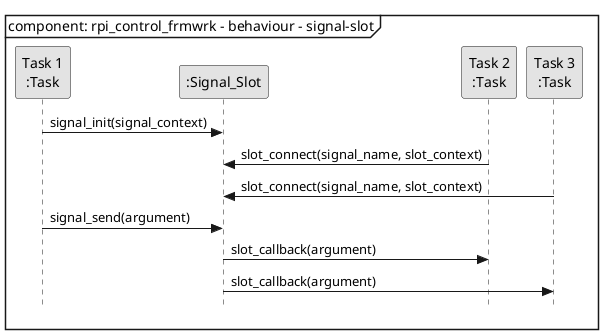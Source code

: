 @startuml rpi_control_frmwrk_diagram_sequence_signal_slot

skinparam monochrome true
skinparam linetype ortho
skinparam style strictuml

mainframe component: rpi_control_frmwrk - behaviour - signal-slot

participant task1 as "Task 1\n:Task"
participant signal_slot as ":Signal_Slot"
participant task2 as "Task 2\n:Task"
participant task3 as "Task 3\n:Task"

task1 -> signal_slot : signal_init(signal_context)
task2 -> signal_slot : slot_connect(signal_name, slot_context)
task3 -> signal_slot : slot_connect(signal_name, slot_context)

task1 -> signal_slot : signal_send(argument)
signal_slot -> task2 : slot_callback(argument)
signal_slot -> task3 : slot_callback(argument)


@enduml
